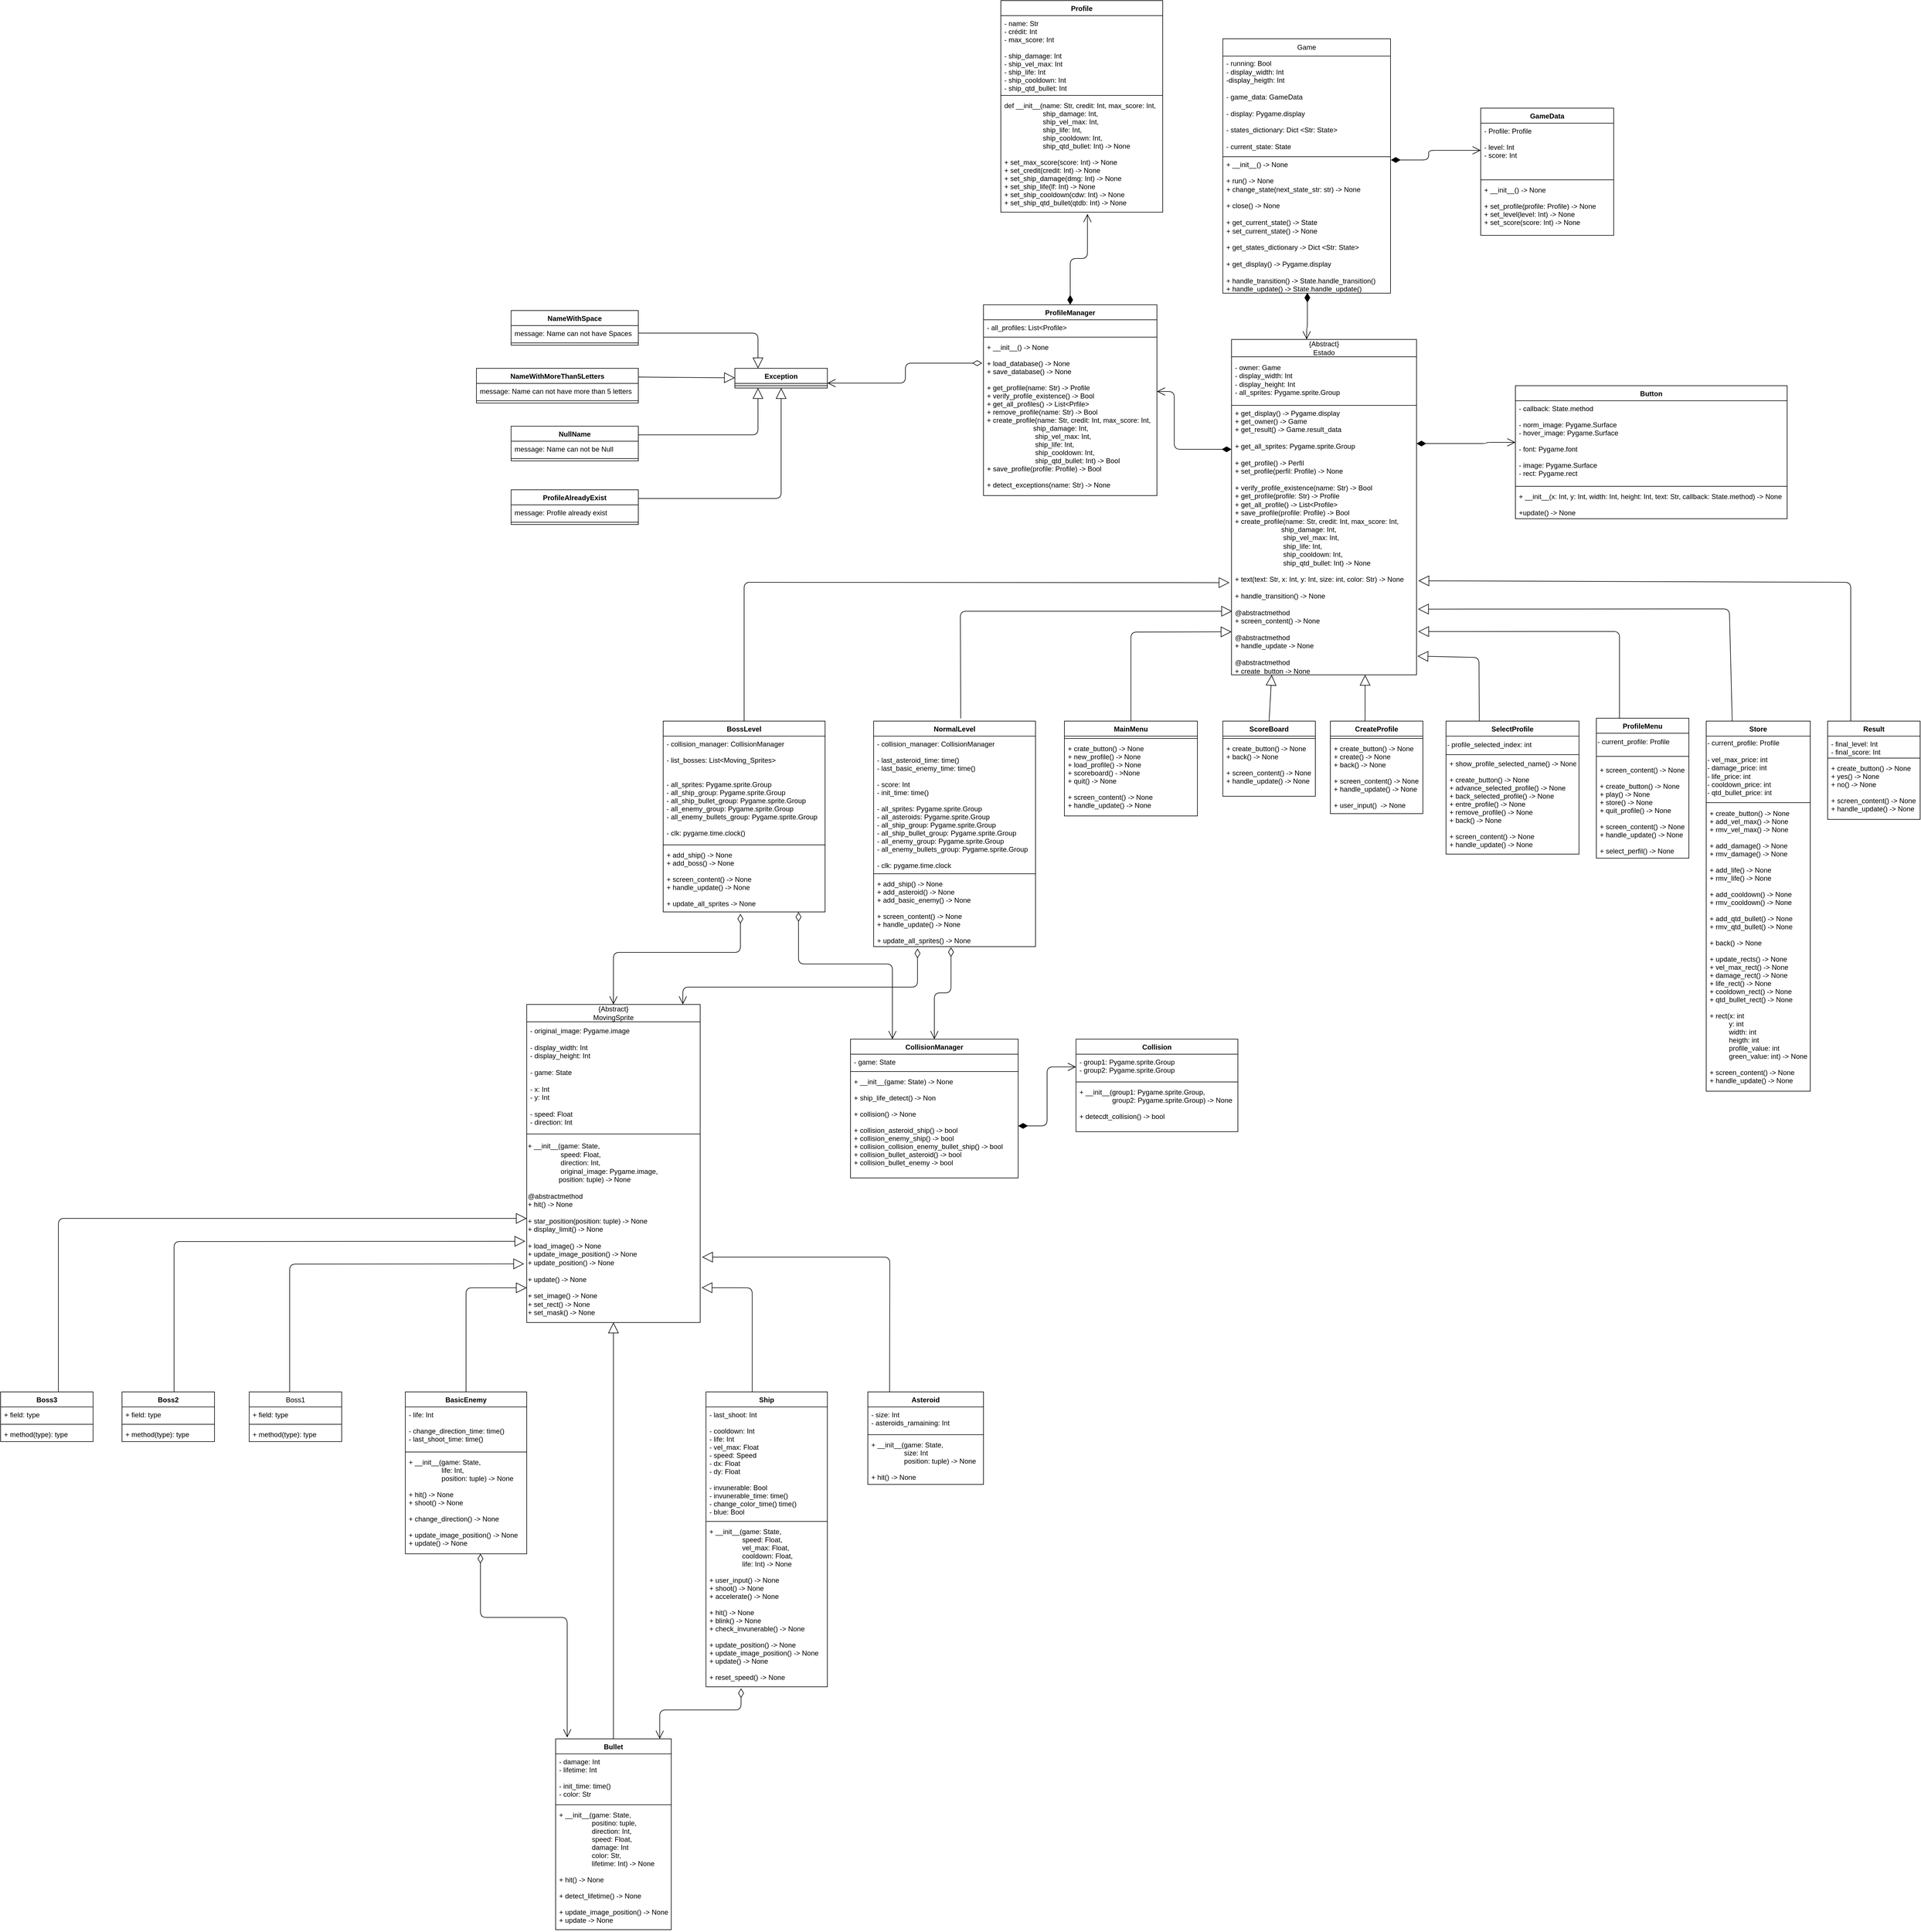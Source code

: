 <mxfile>
    <diagram id="C5RBs43oDa-KdzZeNtuy" name="Page-1">
        <mxGraphModel dx="3161" dy="1769" grid="1" gridSize="10" guides="1" tooltips="1" connect="1" arrows="1" fold="1" page="1" pageScale="1" pageWidth="827" pageHeight="1169" math="0" shadow="0">
            <root>
                <mxCell id="WIyWlLk6GJQsqaUBKTNV-0"/>
                <mxCell id="WIyWlLk6GJQsqaUBKTNV-1" parent="WIyWlLk6GJQsqaUBKTNV-0"/>
                <mxCell id="2DEwAOAG1HW9RB5LoDHC-0" value="Game" style="swimlane;fontStyle=0;childLayout=stackLayout;horizontal=1;startSize=30;horizontalStack=0;resizeParent=1;resizeParentMax=0;resizeLast=0;collapsible=1;marginBottom=0;whiteSpace=wrap;html=1;" parent="WIyWlLk6GJQsqaUBKTNV-1" vertex="1">
                    <mxGeometry x="414" y="-540" width="290" height="440" as="geometry"/>
                </mxCell>
                <mxCell id="2DEwAOAG1HW9RB5LoDHC-1" value="- running: Bool&lt;br&gt;- display_width: Int&lt;br&gt;-display_heigth: Int&lt;br&gt;&lt;br&gt;- game_data: GameData&lt;br&gt;&lt;br&gt;- display: Pygame.display&lt;br&gt;&lt;br&gt;- states_dictionary: Dict &amp;lt;Str: State&amp;gt;&lt;br&gt;&lt;br&gt;- current_state: State" style="text;strokeColor=none;fillColor=none;align=left;verticalAlign=middle;spacingLeft=4;spacingRight=4;overflow=hidden;points=[[0,0.5],[1,0.5]];portConstraint=eastwest;rotatable=0;whiteSpace=wrap;html=1;" parent="2DEwAOAG1HW9RB5LoDHC-0" vertex="1">
                    <mxGeometry y="30" width="290" height="170" as="geometry"/>
                </mxCell>
                <mxCell id="2DEwAOAG1HW9RB5LoDHC-101" value="" style="line;strokeWidth=1;fillColor=none;align=left;verticalAlign=middle;spacingTop=-1;spacingLeft=3;spacingRight=3;rotatable=0;labelPosition=right;points=[];portConstraint=eastwest;strokeColor=inherit;" parent="2DEwAOAG1HW9RB5LoDHC-0" vertex="1">
                    <mxGeometry y="200" width="290" height="8" as="geometry"/>
                </mxCell>
                <mxCell id="2DEwAOAG1HW9RB5LoDHC-102" value="+ __init__() -&amp;gt; None&lt;br&gt;&lt;br&gt;+ run() -&amp;gt; None&lt;br&gt;+ change_state(next_state_str: str) -&amp;gt; None&lt;br&gt;&lt;br&gt;+ close() -&amp;gt; None&lt;br&gt;&lt;br&gt;+ get_current_state() -&amp;gt; State&lt;br&gt;+ set_current_state() -&amp;gt; None&lt;br&gt;&lt;br&gt;+ get_states_dictionary -&amp;gt; Dict &amp;lt;Str: State&amp;gt;&lt;br&gt;&lt;br&gt;+ get_display() -&amp;gt; Pygame.display&lt;br&gt;&lt;br&gt;+ handle_transition() -&amp;gt; State.handle_transition()&lt;br&gt;+ handle_update() -&amp;gt; State.handle_update()" style="text;strokeColor=none;fillColor=none;align=left;verticalAlign=middle;spacingLeft=4;spacingRight=4;overflow=hidden;points=[[0,0.5],[1,0.5]];portConstraint=eastwest;rotatable=0;whiteSpace=wrap;html=1;" parent="2DEwAOAG1HW9RB5LoDHC-0" vertex="1">
                    <mxGeometry y="208" width="290" height="232" as="geometry"/>
                </mxCell>
                <mxCell id="2DEwAOAG1HW9RB5LoDHC-58" value="{Abstract}&lt;br&gt;Estado" style="swimlane;fontStyle=0;childLayout=stackLayout;horizontal=1;startSize=30;horizontalStack=0;resizeParent=1;resizeParentMax=0;resizeLast=0;collapsible=1;marginBottom=0;whiteSpace=wrap;html=1;" parent="WIyWlLk6GJQsqaUBKTNV-1" vertex="1">
                    <mxGeometry x="429" y="-20" width="320" height="580" as="geometry"/>
                </mxCell>
                <mxCell id="2DEwAOAG1HW9RB5LoDHC-59" value="- owner: Game&lt;br&gt;- display_width: Int&lt;br&gt;- display_height: Int&lt;br&gt;- all_sprites: Pygame.sprite.Group" style="text;strokeColor=none;fillColor=none;align=left;verticalAlign=middle;spacingLeft=4;spacingRight=4;overflow=hidden;points=[[0,0.5],[1,0.5]];portConstraint=eastwest;rotatable=0;whiteSpace=wrap;html=1;" parent="2DEwAOAG1HW9RB5LoDHC-58" vertex="1">
                    <mxGeometry y="30" width="320" height="80" as="geometry"/>
                </mxCell>
                <mxCell id="2DEwAOAG1HW9RB5LoDHC-106" value="" style="line;strokeWidth=1;fillColor=none;align=left;verticalAlign=middle;spacingTop=-1;spacingLeft=3;spacingRight=3;rotatable=0;labelPosition=right;points=[];portConstraint=eastwest;strokeColor=inherit;" parent="2DEwAOAG1HW9RB5LoDHC-58" vertex="1">
                    <mxGeometry y="110" width="320" height="8" as="geometry"/>
                </mxCell>
                <mxCell id="2DEwAOAG1HW9RB5LoDHC-60" value="+ get_display() -&amp;gt; Pygame.display&lt;br&gt;+ get_owner() -&amp;gt; Game&lt;br&gt;+ get_result() -&amp;gt; Game.result_data&lt;br&gt;&lt;br&gt;+ get_all_sprites: Pygame.sprite.Group&lt;br&gt;&lt;br&gt;+ get_profile() -&amp;gt; Perfil&lt;br&gt;+ set_profile(perfil: Profile) -&amp;gt; None&lt;br&gt;&lt;br&gt;+ verify_profile_existence(name: Str) -&amp;gt; Bool&lt;br&gt;+ get_profile(profile: Str) -&amp;gt; Profile&lt;br&gt;+ get_all_profile() -&amp;gt; List&amp;lt;Profile&amp;gt;&lt;br&gt;+ save_profile(profile: Profile) -&amp;gt; Bool&lt;br&gt;+ create_profile&lt;span style=&quot;&quot;&gt;(name: Str, credit: Int, max_score: Int,&lt;/span&gt;&lt;br style=&quot;padding: 0px; margin: 0px;&quot;&gt;&lt;span style=&quot;&quot;&gt;&amp;nbsp; &amp;nbsp; &amp;nbsp; &amp;nbsp; &amp;nbsp; &amp;nbsp; &amp;nbsp;&amp;nbsp;&amp;nbsp;&amp;nbsp;&amp;nbsp; &amp;nbsp; &amp;nbsp; &amp;nbsp; ship_damage: Int,&lt;/span&gt;&lt;br style=&quot;padding: 0px; margin: 0px;&quot;&gt;&lt;span style=&quot;&quot;&gt;&amp;nbsp;&amp;nbsp;&amp;nbsp;&amp;nbsp;&amp;nbsp;&amp;nbsp;&amp;nbsp;&amp;nbsp;&amp;nbsp;&amp;nbsp;&amp;nbsp;&amp;nbsp;&amp;nbsp;&amp;nbsp;&amp;nbsp;&amp;nbsp;&amp;nbsp;&amp;nbsp;&amp;nbsp;&amp;nbsp;&amp;nbsp;&amp;nbsp;&amp;nbsp; &amp;nbsp;ship_vel_max: Int,&lt;/span&gt;&lt;br style=&quot;padding: 0px; margin: 0px;&quot;&gt;&lt;span style=&quot;&quot;&gt;&amp;nbsp;&amp;nbsp;&amp;nbsp;&amp;nbsp;&amp;nbsp;&amp;nbsp;&amp;nbsp;&amp;nbsp;&amp;nbsp;&amp;nbsp;&amp;nbsp;&amp;nbsp;&amp;nbsp;&amp;nbsp;&amp;nbsp;&amp;nbsp;&amp;nbsp;&amp;nbsp;&amp;nbsp;&amp;nbsp;&amp;nbsp;&amp;nbsp;&amp;nbsp;&amp;nbsp; ship_life: Int,&lt;/span&gt;&lt;br style=&quot;padding: 0px; margin: 0px;&quot;&gt;&lt;span style=&quot;&quot;&gt;&amp;nbsp;&amp;nbsp;&amp;nbsp;&amp;nbsp;&amp;nbsp;&amp;nbsp;&amp;nbsp;&amp;nbsp;&amp;nbsp;&amp;nbsp;&amp;nbsp;&amp;nbsp;&amp;nbsp;&amp;nbsp;&amp;nbsp;&amp;nbsp;&amp;nbsp;&amp;nbsp;&amp;nbsp;&amp;nbsp;&amp;nbsp;&amp;nbsp;&amp;nbsp;&amp;nbsp; ship_cooldown: Int,&lt;/span&gt;&lt;br style=&quot;padding: 0px; margin: 0px;&quot;&gt;&lt;span style=&quot;&quot;&gt;&amp;nbsp;&amp;nbsp;&amp;nbsp;&amp;nbsp;&amp;nbsp;&amp;nbsp;&amp;nbsp;&amp;nbsp;&amp;nbsp;&amp;nbsp;&amp;nbsp;&amp;nbsp;&amp;nbsp;&amp;nbsp;&amp;nbsp;&amp;nbsp;&amp;nbsp;&amp;nbsp;&amp;nbsp;&amp;nbsp;&amp;nbsp;&amp;nbsp;&amp;nbsp;&amp;nbsp; ship_qtd_bullet: Int) -&amp;gt; None&lt;/span&gt;&lt;br style=&quot;padding: 0px; margin: 0px;&quot;&gt;&lt;br&gt;+ text(text: Str, x: Int, y: Int, size: int, color: Str) -&amp;gt; None&lt;br&gt;&lt;br&gt;+ handle_transition() -&amp;gt; None&lt;br&gt;&lt;br&gt;@abstractmethod&lt;br&gt;+ screen_content() -&amp;gt; None&lt;br&gt;&lt;br&gt;@abstractmethod&lt;br&gt;+ handle_update -&amp;gt; None&lt;br&gt;&lt;br&gt;@abstractmethod&lt;br&gt;+ create_button -&amp;gt; None" style="text;strokeColor=none;fillColor=none;align=left;verticalAlign=middle;spacingLeft=4;spacingRight=4;overflow=hidden;points=[[0,0.5],[1,0.5]];portConstraint=eastwest;rotatable=0;whiteSpace=wrap;html=1;" parent="2DEwAOAG1HW9RB5LoDHC-58" vertex="1">
                    <mxGeometry y="118" width="320" height="462" as="geometry"/>
                </mxCell>
                <mxCell id="1" value="" style="endArrow=open;html=1;endSize=12;startArrow=diamondThin;startSize=14;startFill=1;edgeStyle=orthogonalEdgeStyle;align=left;verticalAlign=bottom;exitX=0.504;exitY=0.997;exitDx=0;exitDy=0;exitPerimeter=0;" parent="WIyWlLk6GJQsqaUBKTNV-1" source="2DEwAOAG1HW9RB5LoDHC-102" edge="1">
                    <mxGeometry x="-1" y="3" relative="1" as="geometry">
                        <mxPoint x="470" y="80" as="sourcePoint"/>
                        <mxPoint x="559" y="-20" as="targetPoint"/>
                        <Array as="points">
                            <mxPoint x="560" y="-40"/>
                            <mxPoint x="559" y="-40"/>
                        </Array>
                    </mxGeometry>
                </mxCell>
                <mxCell id="2" value="Button" style="swimlane;fontStyle=1;align=center;verticalAlign=top;childLayout=stackLayout;horizontal=1;startSize=26;horizontalStack=0;resizeParent=1;resizeParentMax=0;resizeLast=0;collapsible=1;marginBottom=0;" parent="WIyWlLk6GJQsqaUBKTNV-1" vertex="1">
                    <mxGeometry x="920" y="60" width="470" height="230" as="geometry"/>
                </mxCell>
                <mxCell id="3" value="- callback: State.method&#10;&#10;- norm_image: Pygame.Surface&#10;- hover_image: Pygame.Surface&#10;&#10;- font: Pygame.font&#10;&#10;- image: Pygame.Surface&#10;- rect: Pygame.rect" style="text;strokeColor=none;fillColor=none;align=left;verticalAlign=top;spacingLeft=4;spacingRight=4;overflow=hidden;rotatable=0;points=[[0,0.5],[1,0.5]];portConstraint=eastwest;" parent="2" vertex="1">
                    <mxGeometry y="26" width="470" height="144" as="geometry"/>
                </mxCell>
                <mxCell id="4" value="" style="line;strokeWidth=1;fillColor=none;align=left;verticalAlign=middle;spacingTop=-1;spacingLeft=3;spacingRight=3;rotatable=0;labelPosition=right;points=[];portConstraint=eastwest;strokeColor=inherit;" parent="2" vertex="1">
                    <mxGeometry y="170" width="470" height="8" as="geometry"/>
                </mxCell>
                <mxCell id="5" value="+ __init__(x: Int, y: Int, width: Int, height: Int, text: Str, callback: State.method) -&gt; None&#10;&#10;+update() -&gt; None" style="text;strokeColor=none;fillColor=none;align=left;verticalAlign=top;spacingLeft=4;spacingRight=4;overflow=hidden;rotatable=0;points=[[0,0.5],[1,0.5]];portConstraint=eastwest;" parent="2" vertex="1">
                    <mxGeometry y="178" width="470" height="52" as="geometry"/>
                </mxCell>
                <mxCell id="6" value="" style="endArrow=open;html=1;endSize=12;startArrow=diamondThin;startSize=14;startFill=1;edgeStyle=orthogonalEdgeStyle;align=left;verticalAlign=bottom;" parent="WIyWlLk6GJQsqaUBKTNV-1" source="2DEwAOAG1HW9RB5LoDHC-60" target="3" edge="1">
                    <mxGeometry x="-1" y="3" relative="1" as="geometry">
                        <mxPoint x="570.16" y="-90.696" as="sourcePoint"/>
                        <mxPoint x="569" y="10.0" as="targetPoint"/>
                        <Array as="points">
                            <mxPoint x="870" y="160"/>
                            <mxPoint x="870" y="158"/>
                        </Array>
                    </mxGeometry>
                </mxCell>
                <mxCell id="7" value="Profile" style="swimlane;fontStyle=1;align=center;verticalAlign=top;childLayout=stackLayout;horizontal=1;startSize=26;horizontalStack=0;resizeParent=1;resizeParentMax=0;resizeLast=0;collapsible=1;marginBottom=0;" parent="WIyWlLk6GJQsqaUBKTNV-1" vertex="1">
                    <mxGeometry x="30" y="-606" width="280" height="366" as="geometry"/>
                </mxCell>
                <mxCell id="8" value="- name: Str&#10;- crédit: Int&#10;- max_score: Int&#10;&#10;- ship_damage: Int&#10;- ship_vel_max: Int&#10;- ship_life: Int&#10;- ship_cooldown: Int&#10;- ship_qtd_bullet: Int" style="text;strokeColor=none;fillColor=none;align=left;verticalAlign=top;spacingLeft=4;spacingRight=4;overflow=hidden;rotatable=0;points=[[0,0.5],[1,0.5]];portConstraint=eastwest;" parent="7" vertex="1">
                    <mxGeometry y="26" width="280" height="134" as="geometry"/>
                </mxCell>
                <mxCell id="9" value="" style="line;strokeWidth=1;fillColor=none;align=left;verticalAlign=middle;spacingTop=-1;spacingLeft=3;spacingRight=3;rotatable=0;labelPosition=right;points=[];portConstraint=eastwest;strokeColor=inherit;" parent="7" vertex="1">
                    <mxGeometry y="160" width="280" height="8" as="geometry"/>
                </mxCell>
                <mxCell id="10" value="def __init__(name: Str, credit: Int, max_score: Int,&#10;                    ship_damage: Int,&#10;                    ship_vel_max: Int,&#10;                    ship_life: Int,&#10;                    ship_cooldown: Int,&#10;                    ship_qtd_bullet: Int) -&gt; None&#10;&#10;+ set_max_score(score: Int) -&gt; None&#10;+ set_credit(credit: Int) -&gt; None&#10;+ set_ship_damage(dmg: Int) -&gt; None&#10;+ set_ship_life(lf: Int) -&gt; None&#10;+ set_ship_cooldown(cdw: Int) -&gt; None&#10;+ set_ship_qtd_bullet(qtdb: Int) -&gt; None" style="text;strokeColor=none;fillColor=none;align=left;verticalAlign=top;spacingLeft=4;spacingRight=4;overflow=hidden;rotatable=0;points=[[0,0.5],[1,0.5]];portConstraint=eastwest;" parent="7" vertex="1">
                    <mxGeometry y="168" width="280" height="198" as="geometry"/>
                </mxCell>
                <mxCell id="11" value="ProfileManager" style="swimlane;fontStyle=1;align=center;verticalAlign=top;childLayout=stackLayout;horizontal=1;startSize=26;horizontalStack=0;resizeParent=1;resizeParentMax=0;resizeLast=0;collapsible=1;marginBottom=0;" parent="WIyWlLk6GJQsqaUBKTNV-1" vertex="1">
                    <mxGeometry y="-80" width="300" height="330" as="geometry"/>
                </mxCell>
                <mxCell id="12" value="- all_profiles: List&lt;Profile&gt;&#10;" style="text;strokeColor=none;fillColor=none;align=left;verticalAlign=top;spacingLeft=4;spacingRight=4;overflow=hidden;rotatable=0;points=[[0,0.5],[1,0.5]];portConstraint=eastwest;" parent="11" vertex="1">
                    <mxGeometry y="26" width="300" height="26" as="geometry"/>
                </mxCell>
                <mxCell id="13" value="" style="line;strokeWidth=1;fillColor=none;align=left;verticalAlign=middle;spacingTop=-1;spacingLeft=3;spacingRight=3;rotatable=0;labelPosition=right;points=[];portConstraint=eastwest;strokeColor=inherit;" parent="11" vertex="1">
                    <mxGeometry y="52" width="300" height="8" as="geometry"/>
                </mxCell>
                <mxCell id="14" value="+ __init__() -&gt; None&#10;&#10;+ load_database() -&gt; None&#10;+ save_database() -&gt; None&#10;&#10;+ get_profile(name: Str) -&gt; Profile&#10;+ verify_profile_existence() -&gt; Bool&#10;+ get_all_profiles() -&gt; List&lt;Prfile&gt;&#10;+ remove_profile(name: Str) -&gt; Bool&#10;+ create_profile(name: Str, credit: Int, max_score: Int,&#10;                          ship_damage: Int,&#10;                          ship_vel_max: Int,&#10;                          ship_life: Int,&#10;                          ship_cooldown: Int,&#10;                          ship_qtd_bullet: Int) -&gt; Bool&#10;+ save_profile(profile: Profile) -&gt; Bool&#10;&#10;+ detect_exceptions(name: Str) -&gt; None" style="text;strokeColor=none;fillColor=none;align=left;verticalAlign=top;spacingLeft=4;spacingRight=4;overflow=hidden;rotatable=0;points=[[0,0.5],[1,0.5]];portConstraint=eastwest;" parent="11" vertex="1">
                    <mxGeometry y="60" width="300" height="270" as="geometry"/>
                </mxCell>
                <mxCell id="15" value="" style="endArrow=open;html=1;endSize=12;startArrow=diamondThin;startSize=14;startFill=1;edgeStyle=orthogonalEdgeStyle;align=left;verticalAlign=bottom;" parent="WIyWlLk6GJQsqaUBKTNV-1" source="2DEwAOAG1HW9RB5LoDHC-60" edge="1">
                    <mxGeometry x="-1" y="3" relative="1" as="geometry">
                        <mxPoint x="390" y="170" as="sourcePoint"/>
                        <mxPoint x="300" y="70" as="targetPoint"/>
                        <Array as="points">
                            <mxPoint x="330" y="170"/>
                            <mxPoint x="330" y="70"/>
                        </Array>
                    </mxGeometry>
                </mxCell>
                <mxCell id="16" value="" style="endArrow=open;html=1;endSize=12;startArrow=diamondThin;startSize=14;startFill=1;edgeStyle=orthogonalEdgeStyle;align=left;verticalAlign=bottom;entryX=0.535;entryY=1.015;entryDx=0;entryDy=0;exitX=0.5;exitY=0;exitDx=0;exitDy=0;entryPerimeter=0;" parent="WIyWlLk6GJQsqaUBKTNV-1" source="11" target="10" edge="1">
                    <mxGeometry x="-1" y="3" relative="1" as="geometry">
                        <mxPoint x="439" y="180.091" as="sourcePoint"/>
                        <mxPoint x="280" y="180" as="targetPoint"/>
                        <Array as="points">
                            <mxPoint x="150" y="-160"/>
                            <mxPoint x="180" y="-160"/>
                        </Array>
                    </mxGeometry>
                </mxCell>
                <mxCell id="17" value="MainMenu" style="swimlane;fontStyle=1;align=center;verticalAlign=top;childLayout=stackLayout;horizontal=1;startSize=26;horizontalStack=0;resizeParent=1;resizeParentMax=0;resizeLast=0;collapsible=1;marginBottom=0;" parent="WIyWlLk6GJQsqaUBKTNV-1" vertex="1">
                    <mxGeometry x="140" y="640" width="230" height="164" as="geometry"/>
                </mxCell>
                <mxCell id="19" value="" style="line;strokeWidth=1;fillColor=none;align=left;verticalAlign=middle;spacingTop=-1;spacingLeft=3;spacingRight=3;rotatable=0;labelPosition=right;points=[];portConstraint=eastwest;strokeColor=inherit;" parent="17" vertex="1">
                    <mxGeometry y="26" width="230" height="8" as="geometry"/>
                </mxCell>
                <mxCell id="20" value="+ crate_button() -&gt; None&#10;+ new_profile() -&gt; None&#10;+ load_profile() -&gt; None&#10;+ scoreboard() - &gt;None&#10;+ quit() -&gt; None&#10;&#10;+ screen_content() -&gt; None&#10;+ handle_update() -&gt; None" style="text;strokeColor=none;fillColor=none;align=left;verticalAlign=top;spacingLeft=4;spacingRight=4;overflow=hidden;rotatable=0;points=[[0,0.5],[1,0.5]];portConstraint=eastwest;" parent="17" vertex="1">
                    <mxGeometry y="34" width="230" height="130" as="geometry"/>
                </mxCell>
                <mxCell id="21" value="ScoreBoard" style="swimlane;fontStyle=1;align=center;verticalAlign=top;childLayout=stackLayout;horizontal=1;startSize=26;horizontalStack=0;resizeParent=1;resizeParentMax=0;resizeLast=0;collapsible=1;marginBottom=0;" parent="WIyWlLk6GJQsqaUBKTNV-1" vertex="1">
                    <mxGeometry x="414" y="640" width="160" height="130" as="geometry"/>
                </mxCell>
                <mxCell id="23" value="" style="line;strokeWidth=1;fillColor=none;align=left;verticalAlign=middle;spacingTop=-1;spacingLeft=3;spacingRight=3;rotatable=0;labelPosition=right;points=[];portConstraint=eastwest;strokeColor=inherit;" parent="21" vertex="1">
                    <mxGeometry y="26" width="160" height="8" as="geometry"/>
                </mxCell>
                <mxCell id="24" value="+ create_button() -&gt; None&#10;+ back() -&gt; None&#10;&#10;+ screen_content() -&gt; None&#10;+ handle_update() -&gt; None" style="text;strokeColor=none;fillColor=none;align=left;verticalAlign=top;spacingLeft=4;spacingRight=4;overflow=hidden;rotatable=0;points=[[0,0.5],[1,0.5]];portConstraint=eastwest;" parent="21" vertex="1">
                    <mxGeometry y="34" width="160" height="96" as="geometry"/>
                </mxCell>
                <mxCell id="25" value="CreateProfile" style="swimlane;fontStyle=1;align=center;verticalAlign=top;childLayout=stackLayout;horizontal=1;startSize=26;horizontalStack=0;resizeParent=1;resizeParentMax=0;resizeLast=0;collapsible=1;marginBottom=0;" parent="WIyWlLk6GJQsqaUBKTNV-1" vertex="1">
                    <mxGeometry x="600" y="640" width="160" height="160" as="geometry"/>
                </mxCell>
                <mxCell id="27" value="" style="line;strokeWidth=1;fillColor=none;align=left;verticalAlign=middle;spacingTop=-1;spacingLeft=3;spacingRight=3;rotatable=0;labelPosition=right;points=[];portConstraint=eastwest;strokeColor=inherit;" parent="25" vertex="1">
                    <mxGeometry y="26" width="160" height="8" as="geometry"/>
                </mxCell>
                <mxCell id="28" value="+ create_button() -&gt; None&#10;+ create() -&gt; None&#10;+ back() -&gt; None&#10;&#10;+ screen_content() -&gt; None&#10;+ handle_update() -&gt; None&#10;&#10;+ user_input()  -&gt; None" style="text;strokeColor=none;fillColor=none;align=left;verticalAlign=top;spacingLeft=4;spacingRight=4;overflow=hidden;rotatable=0;points=[[0,0.5],[1,0.5]];portConstraint=eastwest;" parent="25" vertex="1">
                    <mxGeometry y="34" width="160" height="126" as="geometry"/>
                </mxCell>
                <mxCell id="29" value="SelectProfile" style="swimlane;fontStyle=1;align=center;verticalAlign=top;childLayout=stackLayout;horizontal=1;startSize=26;horizontalStack=0;resizeParent=1;resizeParentMax=0;resizeLast=0;collapsible=1;marginBottom=0;" parent="WIyWlLk6GJQsqaUBKTNV-1" vertex="1">
                    <mxGeometry x="800" y="640" width="230" height="230" as="geometry"/>
                </mxCell>
                <mxCell id="172" value="- profile_selected_index: int" style="text;html=1;align=left;verticalAlign=middle;resizable=0;points=[];autosize=1;strokeColor=none;fillColor=none;" parent="29" vertex="1">
                    <mxGeometry y="26" width="230" height="30" as="geometry"/>
                </mxCell>
                <mxCell id="31" value="" style="line;strokeWidth=1;fillColor=none;align=left;verticalAlign=middle;spacingTop=-1;spacingLeft=3;spacingRight=3;rotatable=0;labelPosition=right;points=[];portConstraint=eastwest;strokeColor=inherit;" parent="29" vertex="1">
                    <mxGeometry y="56" width="230" height="4" as="geometry"/>
                </mxCell>
                <mxCell id="32" value="+ show_profile_selected_name() -&gt; None&#10;&#10;+ create_button() -&gt; None&#10;+ advance_selected_profile() -&gt; None&#10;+ back_selected_profile() -&gt; None&#10;+ entre_profile() -&gt; None&#10;+ remove_profile() -&gt; None&#10;+ back() -&gt; None&#10;&#10;+ screen_content() -&gt; None&#10;+ handle_update() -&gt; None" style="text;strokeColor=none;fillColor=none;align=left;verticalAlign=top;spacingLeft=4;spacingRight=4;overflow=hidden;rotatable=0;points=[[0,0.5],[1,0.5]];portConstraint=eastwest;" parent="29" vertex="1">
                    <mxGeometry y="60" width="230" height="170" as="geometry"/>
                </mxCell>
                <mxCell id="33" value="ProfileMenu" style="swimlane;fontStyle=1;align=center;verticalAlign=top;childLayout=stackLayout;horizontal=1;startSize=26;horizontalStack=0;resizeParent=1;resizeParentMax=0;resizeLast=0;collapsible=1;marginBottom=0;" parent="WIyWlLk6GJQsqaUBKTNV-1" vertex="1">
                    <mxGeometry x="1060" y="635" width="160" height="242" as="geometry"/>
                </mxCell>
                <mxCell id="173" value="- current_profile: Profile" style="text;html=1;align=left;verticalAlign=middle;resizable=0;points=[];autosize=1;strokeColor=none;fillColor=none;" parent="33" vertex="1">
                    <mxGeometry y="26" width="160" height="30" as="geometry"/>
                </mxCell>
                <mxCell id="34" value="" style="line;strokeWidth=1;fillColor=none;align=left;verticalAlign=middle;spacingTop=-1;spacingLeft=3;spacingRight=3;rotatable=0;labelPosition=right;points=[];portConstraint=eastwest;strokeColor=inherit;" parent="33" vertex="1">
                    <mxGeometry y="56" width="160" height="20" as="geometry"/>
                </mxCell>
                <mxCell id="35" value="+ screen_content() -&gt; None&#10;&#10;+ create_button() -&gt; None&#10;+ play() -&gt; None&#10;+ store() -&gt; None&#10;+ quit_profile() -&gt; None&#10;&#10;+ screen_content() -&gt; None&#10;+ handle_update() -&gt; None&#10;&#10;+ select_perfil() -&gt; None" style="text;strokeColor=none;fillColor=none;align=left;verticalAlign=top;spacingLeft=4;spacingRight=4;overflow=hidden;rotatable=0;points=[[0,0.5],[1,0.5]];portConstraint=eastwest;" parent="33" vertex="1">
                    <mxGeometry y="76" width="160" height="166" as="geometry"/>
                </mxCell>
                <mxCell id="36" value="GameData" style="swimlane;fontStyle=1;align=center;verticalAlign=top;childLayout=stackLayout;horizontal=1;startSize=26;horizontalStack=0;resizeParent=1;resizeParentMax=0;resizeLast=0;collapsible=1;marginBottom=0;" parent="WIyWlLk6GJQsqaUBKTNV-1" vertex="1">
                    <mxGeometry x="860" y="-420" width="230" height="220" as="geometry"/>
                </mxCell>
                <mxCell id="37" value="- Profile: Profile&#10;&#10;- level: Int&#10;- score: Int&#10;" style="text;strokeColor=none;fillColor=none;align=left;verticalAlign=top;spacingLeft=4;spacingRight=4;overflow=hidden;rotatable=0;points=[[0,0.5],[1,0.5]];portConstraint=eastwest;" parent="36" vertex="1">
                    <mxGeometry y="26" width="230" height="94" as="geometry"/>
                </mxCell>
                <mxCell id="38" value="" style="line;strokeWidth=1;fillColor=none;align=left;verticalAlign=middle;spacingTop=-1;spacingLeft=3;spacingRight=3;rotatable=0;labelPosition=right;points=[];portConstraint=eastwest;strokeColor=inherit;" parent="36" vertex="1">
                    <mxGeometry y="120" width="230" height="8" as="geometry"/>
                </mxCell>
                <mxCell id="39" value="+ __init__() -&gt; None&#10;&#10;+ set_profile(profile: Profile) -&gt; None&#10;+ set_level(level: Int) -&gt; None&#10;+ set_score(score: Int) -&gt; None" style="text;strokeColor=none;fillColor=none;align=left;verticalAlign=top;spacingLeft=4;spacingRight=4;overflow=hidden;rotatable=0;points=[[0,0.5],[1,0.5]];portConstraint=eastwest;" parent="36" vertex="1">
                    <mxGeometry y="128" width="230" height="92" as="geometry"/>
                </mxCell>
                <mxCell id="40" value="" style="endArrow=open;html=1;endSize=12;startArrow=diamondThin;startSize=14;startFill=1;edgeStyle=orthogonalEdgeStyle;align=left;verticalAlign=bottom;exitX=1.002;exitY=0.007;exitDx=0;exitDy=0;exitPerimeter=0;" parent="WIyWlLk6GJQsqaUBKTNV-1" source="2DEwAOAG1HW9RB5LoDHC-102" target="37" edge="1">
                    <mxGeometry x="-1" y="3" relative="1" as="geometry">
                        <mxPoint x="720" y="-330" as="sourcePoint"/>
                        <mxPoint x="569" y="10" as="targetPoint"/>
                        <Array as="points">
                            <mxPoint x="770" y="-330"/>
                            <mxPoint x="770" y="-347"/>
                        </Array>
                    </mxGeometry>
                </mxCell>
                <mxCell id="45" value="Store" style="swimlane;fontStyle=1;align=center;verticalAlign=top;childLayout=stackLayout;horizontal=1;startSize=26;horizontalStack=0;resizeParent=1;resizeParentMax=0;resizeLast=0;collapsible=1;marginBottom=0;" parent="WIyWlLk6GJQsqaUBKTNV-1" vertex="1">
                    <mxGeometry x="1250" y="640" width="180" height="640" as="geometry"/>
                </mxCell>
                <mxCell id="174" value="- current_profile: Profile&lt;br&gt;&lt;br&gt;- vel_max_price: int&lt;br&gt;- damage_price: int&lt;br&gt;- life_price: int&lt;br&gt;- cooldown_price: int&lt;br&gt;- qtd_bullet_price: int" style="text;html=1;align=left;verticalAlign=middle;resizable=0;points=[];autosize=1;strokeColor=none;fillColor=none;" parent="45" vertex="1">
                    <mxGeometry y="26" width="180" height="110" as="geometry"/>
                </mxCell>
                <mxCell id="46" value="" style="line;strokeWidth=1;fillColor=none;align=left;verticalAlign=middle;spacingTop=-1;spacingLeft=3;spacingRight=3;rotatable=0;labelPosition=right;points=[];portConstraint=eastwest;strokeColor=inherit;" parent="45" vertex="1">
                    <mxGeometry y="136" width="180" height="10" as="geometry"/>
                </mxCell>
                <mxCell id="47" value="+ create_button() -&gt; None&#10;+ add_vel_max() -&gt; None&#10;+ rmv_vel_max() -&gt; None&#10;&#10;+ add_damage() -&gt; None&#10;+ rmv_damage() -&gt; None&#10;&#10;+ add_life() -&gt; None&#10;+ rmv_life() -&gt; None&#10;&#10;+ add_cooldown() -&gt; None&#10;+ rmv_cooldown() -&gt; None&#10;&#10;+ add_qtd_bullet() -&gt; None&#10;+ rmv_qtd_bullet() -&gt; None&#10;&#10;+ back() -&gt; None&#10;&#10;+ update_rects() -&gt; None&#10;+ vel_max_rect() -&gt; None&#10;+ damage_rect() -&gt; None&#10;+ life_rect() -&gt; None&#10;+ cooldown_rect() -&gt; None&#10;+ qtd_bullet_rect() -&gt; None&#10;&#10;+ rect(x: int&#10;          y: int&#10;          width: int&#10;          heigth: int&#10;          profile_value: int&#10;          green_value: int) -&gt; None&#10;&#10;+ screen_content() -&gt; None&#10;+ handle_update() -&gt; None&#10;" style="text;strokeColor=none;fillColor=none;align=left;verticalAlign=top;spacingLeft=4;spacingRight=4;overflow=hidden;rotatable=0;points=[[0,0.5],[1,0.5]];portConstraint=eastwest;" parent="45" vertex="1">
                    <mxGeometry y="146" width="180" height="494" as="geometry"/>
                </mxCell>
                <mxCell id="48" value="BossLevel" style="swimlane;fontStyle=1;align=center;verticalAlign=top;childLayout=stackLayout;horizontal=1;startSize=26;horizontalStack=0;resizeParent=1;resizeParentMax=0;resizeLast=0;collapsible=1;marginBottom=0;" parent="WIyWlLk6GJQsqaUBKTNV-1" vertex="1">
                    <mxGeometry x="-554" y="640" width="280" height="330" as="geometry"/>
                </mxCell>
                <mxCell id="49" value="- collision_manager: CollisionManager&#10;&#10;- list_bosses: List&lt;Moving_Sprites&gt;&#10;&#10;&#10;- all_sprites: Pygame.sprite.Group&#10;- all_ship_group: Pygame.sprite.Group&#10;- all_ship_bullet_group: Pygame.sprite.Group&#10;- all_enemy_group: Pygame.sprite.Group&#10;- all_enemy_bullets_group: Pygame.sprite.Group&#10;&#10;- clk: pygame.time.clock()" style="text;strokeColor=none;fillColor=none;align=left;verticalAlign=top;spacingLeft=4;spacingRight=4;overflow=hidden;rotatable=0;points=[[0,0.5],[1,0.5]];portConstraint=eastwest;" parent="48" vertex="1">
                    <mxGeometry y="26" width="280" height="184" as="geometry"/>
                </mxCell>
                <mxCell id="50" value="" style="line;strokeWidth=1;fillColor=none;align=left;verticalAlign=middle;spacingTop=-1;spacingLeft=3;spacingRight=3;rotatable=0;labelPosition=right;points=[];portConstraint=eastwest;strokeColor=inherit;" parent="48" vertex="1">
                    <mxGeometry y="210" width="280" height="8" as="geometry"/>
                </mxCell>
                <mxCell id="51" value="+ add_ship() -&gt; None&#10;+ add_boss() -&gt; None&#10;&#10;+ screen_content() -&gt; None&#10;+ handle_update() -&gt; None&#10;&#10;+ update_all_sprites -&gt; None" style="text;strokeColor=none;fillColor=none;align=left;verticalAlign=top;spacingLeft=4;spacingRight=4;overflow=hidden;rotatable=0;points=[[0,0.5],[1,0.5]];portConstraint=eastwest;" parent="48" vertex="1">
                    <mxGeometry y="218" width="280" height="112" as="geometry"/>
                </mxCell>
                <mxCell id="52" value="NormalLevel" style="swimlane;fontStyle=1;align=center;verticalAlign=top;childLayout=stackLayout;horizontal=1;startSize=26;horizontalStack=0;resizeParent=1;resizeParentMax=0;resizeLast=0;collapsible=1;marginBottom=0;" parent="WIyWlLk6GJQsqaUBKTNV-1" vertex="1">
                    <mxGeometry x="-190" y="640" width="280" height="390" as="geometry"/>
                </mxCell>
                <mxCell id="53" value="- collision_manager: CollisionManager&#10;&#10;- last_asteroid_time: time()&#10;- last_basic_enemy_time: time()&#10;&#10;- score: Int&#10;- init_time: time()&#10;&#10;- all_sprites: Pygame.sprite.Group&#10;- all_asteroids: Pygame.sprite.Group&#10;- all_ship_group: Pygame.sprite.Group&#10;- all_ship_bullet_group: Pygame.sprite.Group&#10;- all_enemy_group: Pygame.sprite.Group&#10;- all_enemy_bullets_group: Pygame.sprite.Group&#10;&#10;- clk: pygame.time.clock" style="text;strokeColor=none;fillColor=none;align=left;verticalAlign=top;spacingLeft=4;spacingRight=4;overflow=hidden;rotatable=0;points=[[0,0.5],[1,0.5]];portConstraint=eastwest;" parent="52" vertex="1">
                    <mxGeometry y="26" width="280" height="234" as="geometry"/>
                </mxCell>
                <mxCell id="54" value="" style="line;strokeWidth=1;fillColor=none;align=left;verticalAlign=middle;spacingTop=-1;spacingLeft=3;spacingRight=3;rotatable=0;labelPosition=right;points=[];portConstraint=eastwest;strokeColor=inherit;" parent="52" vertex="1">
                    <mxGeometry y="260" width="280" height="8" as="geometry"/>
                </mxCell>
                <mxCell id="55" value="+ add_ship() -&gt; None&#10;+ add_asteroid() -&gt; None&#10;+ add_basic_enemy() -&gt; None&#10;&#10;+ screen_content() -&gt; None&#10;+ handle_update() -&gt; None&#10;&#10;+ update_all_sprites() -&gt; None" style="text;strokeColor=none;fillColor=none;align=left;verticalAlign=top;spacingLeft=4;spacingRight=4;overflow=hidden;rotatable=0;points=[[0,0.5],[1,0.5]];portConstraint=eastwest;" parent="52" vertex="1">
                    <mxGeometry y="268" width="280" height="122" as="geometry"/>
                </mxCell>
                <mxCell id="56" value="Result" style="swimlane;fontStyle=1;align=center;verticalAlign=top;childLayout=stackLayout;horizontal=1;startSize=26;horizontalStack=0;resizeParent=1;resizeParentMax=0;resizeLast=0;collapsible=1;marginBottom=0;" parent="WIyWlLk6GJQsqaUBKTNV-1" vertex="1">
                    <mxGeometry x="1460" y="640" width="160" height="170" as="geometry"/>
                </mxCell>
                <mxCell id="57" value="- final_level: Int&#10;- final_score: Int" style="text;strokeColor=none;fillColor=none;align=left;verticalAlign=top;spacingLeft=4;spacingRight=4;overflow=hidden;rotatable=0;points=[[0,0.5],[1,0.5]];portConstraint=eastwest;" parent="56" vertex="1">
                    <mxGeometry y="26" width="160" height="34" as="geometry"/>
                </mxCell>
                <mxCell id="58" value="" style="line;strokeWidth=1;fillColor=none;align=left;verticalAlign=middle;spacingTop=-1;spacingLeft=3;spacingRight=3;rotatable=0;labelPosition=right;points=[];portConstraint=eastwest;strokeColor=inherit;" parent="56" vertex="1">
                    <mxGeometry y="60" width="160" height="8" as="geometry"/>
                </mxCell>
                <mxCell id="59" value="+ create_button() -&gt; None&#10;+ yes() -&gt; None&#10;+ no() -&gt; None&#10;&#10;+ screen_content() -&gt; None&#10;+ handle_update() -&gt; None" style="text;strokeColor=none;fillColor=none;align=left;verticalAlign=top;spacingLeft=4;spacingRight=4;overflow=hidden;rotatable=0;points=[[0,0.5],[1,0.5]];portConstraint=eastwest;" parent="56" vertex="1">
                    <mxGeometry y="68" width="160" height="102" as="geometry"/>
                </mxCell>
                <mxCell id="60" value="" style="endArrow=block;endSize=16;endFill=0;html=1;exitX=0.5;exitY=0;exitDx=0;exitDy=0;entryX=0.217;entryY=1;entryDx=0;entryDy=0;entryPerimeter=0;" parent="WIyWlLk6GJQsqaUBKTNV-1" source="21" target="2DEwAOAG1HW9RB5LoDHC-60" edge="1">
                    <mxGeometry width="160" relative="1" as="geometry">
                        <mxPoint x="479" y="610" as="sourcePoint"/>
                        <mxPoint x="639" y="610" as="targetPoint"/>
                    </mxGeometry>
                </mxCell>
                <mxCell id="61" value="" style="endArrow=block;endSize=16;endFill=0;html=1;exitX=0.5;exitY=0;exitDx=0;exitDy=0;" parent="WIyWlLk6GJQsqaUBKTNV-1" edge="1">
                    <mxGeometry width="160" relative="1" as="geometry">
                        <mxPoint x="660.0" y="640" as="sourcePoint"/>
                        <mxPoint x="660" y="560" as="targetPoint"/>
                    </mxGeometry>
                </mxCell>
                <mxCell id="62" value="" style="endArrow=block;endSize=16;endFill=0;html=1;entryX=0;entryY=0.839;entryDx=0;entryDy=0;entryPerimeter=0;exitX=0.5;exitY=0;exitDx=0;exitDy=0;" parent="WIyWlLk6GJQsqaUBKTNV-1" source="17" target="2DEwAOAG1HW9RB5LoDHC-60" edge="1">
                    <mxGeometry width="160" relative="1" as="geometry">
                        <mxPoint x="270" y="620" as="sourcePoint"/>
                        <mxPoint x="270.1" y="550" as="targetPoint"/>
                        <Array as="points">
                            <mxPoint x="255" y="486"/>
                        </Array>
                    </mxGeometry>
                </mxCell>
                <mxCell id="63" value="" style="endArrow=block;endSize=16;endFill=0;html=1;exitX=0.25;exitY=0;exitDx=0;exitDy=0;entryX=1.005;entryY=0.93;entryDx=0;entryDy=0;entryPerimeter=0;" parent="WIyWlLk6GJQsqaUBKTNV-1" source="29" target="2DEwAOAG1HW9RB5LoDHC-60" edge="1">
                    <mxGeometry width="160" relative="1" as="geometry">
                        <mxPoint x="870" y="630" as="sourcePoint"/>
                        <mxPoint x="870.1" y="540" as="targetPoint"/>
                        <Array as="points">
                            <mxPoint x="857" y="530"/>
                        </Array>
                    </mxGeometry>
                </mxCell>
                <mxCell id="64" value="" style="endArrow=block;endSize=16;endFill=0;html=1;exitX=0.25;exitY=0;exitDx=0;exitDy=0;entryX=1.009;entryY=0.838;entryDx=0;entryDy=0;entryPerimeter=0;" parent="WIyWlLk6GJQsqaUBKTNV-1" source="33" target="2DEwAOAG1HW9RB5LoDHC-60" edge="1">
                    <mxGeometry width="160" relative="1" as="geometry">
                        <mxPoint x="1076.5" y="630.24" as="sourcePoint"/>
                        <mxPoint x="940" y="510.0" as="targetPoint"/>
                        <Array as="points">
                            <mxPoint x="1100" y="485"/>
                        </Array>
                    </mxGeometry>
                </mxCell>
                <mxCell id="65" value="" style="endArrow=block;endSize=16;endFill=0;html=1;exitX=0.25;exitY=0;exitDx=0;exitDy=0;entryX=1.008;entryY=0.754;entryDx=0;entryDy=0;entryPerimeter=0;" parent="WIyWlLk6GJQsqaUBKTNV-1" source="45" target="2DEwAOAG1HW9RB5LoDHC-60" edge="1">
                    <mxGeometry width="160" relative="1" as="geometry">
                        <mxPoint x="1298.3" y="630" as="sourcePoint"/>
                        <mxPoint x="750" y="440" as="targetPoint"/>
                        <Array as="points">
                            <mxPoint x="1290" y="446"/>
                        </Array>
                    </mxGeometry>
                </mxCell>
                <mxCell id="67" value="" style="endArrow=block;endSize=16;endFill=0;html=1;exitX=0.25;exitY=0;exitDx=0;exitDy=0;entryX=1.01;entryY=0.648;entryDx=0;entryDy=0;entryPerimeter=0;" parent="WIyWlLk6GJQsqaUBKTNV-1" source="56" target="2DEwAOAG1HW9RB5LoDHC-60" edge="1">
                    <mxGeometry width="160" relative="1" as="geometry">
                        <mxPoint x="1488.6" y="630" as="sourcePoint"/>
                        <mxPoint x="930.0" y="433.728" as="targetPoint"/>
                        <Array as="points">
                            <mxPoint x="1500" y="400"/>
                        </Array>
                    </mxGeometry>
                </mxCell>
                <mxCell id="70" value="" style="endArrow=block;endSize=16;endFill=0;html=1;exitX=0.538;exitY=-0.012;exitDx=0;exitDy=0;exitPerimeter=0;" parent="WIyWlLk6GJQsqaUBKTNV-1" source="52" edge="1">
                    <mxGeometry width="160" relative="1" as="geometry">
                        <mxPoint x="-40" y="630" as="sourcePoint"/>
                        <mxPoint x="430" y="450" as="targetPoint"/>
                        <Array as="points">
                            <mxPoint x="-40" y="450"/>
                        </Array>
                    </mxGeometry>
                </mxCell>
                <mxCell id="71" value="" style="endArrow=block;endSize=16;endFill=0;html=1;exitX=0.5;exitY=0;exitDx=0;exitDy=0;entryX=-0.011;entryY=0.655;entryDx=0;entryDy=0;entryPerimeter=0;" parent="WIyWlLk6GJQsqaUBKTNV-1" source="48" target="2DEwAOAG1HW9RB5LoDHC-60" edge="1">
                    <mxGeometry width="160" relative="1" as="geometry">
                        <mxPoint x="-400" y="600" as="sourcePoint"/>
                        <mxPoint x="75" y="439" as="targetPoint"/>
                        <Array as="points">
                            <mxPoint x="-414" y="400"/>
                        </Array>
                    </mxGeometry>
                </mxCell>
                <mxCell id="76" value="CollisionManager" style="swimlane;fontStyle=1;align=center;verticalAlign=top;childLayout=stackLayout;horizontal=1;startSize=26;horizontalStack=0;resizeParent=1;resizeParentMax=0;resizeLast=0;collapsible=1;marginBottom=0;" parent="WIyWlLk6GJQsqaUBKTNV-1" vertex="1">
                    <mxGeometry x="-230" y="1190" width="290" height="240" as="geometry"/>
                </mxCell>
                <mxCell id="77" value="- game: State" style="text;strokeColor=none;fillColor=none;align=left;verticalAlign=top;spacingLeft=4;spacingRight=4;overflow=hidden;rotatable=0;points=[[0,0.5],[1,0.5]];portConstraint=eastwest;" parent="76" vertex="1">
                    <mxGeometry y="26" width="290" height="26" as="geometry"/>
                </mxCell>
                <mxCell id="78" value="" style="line;strokeWidth=1;fillColor=none;align=left;verticalAlign=middle;spacingTop=-1;spacingLeft=3;spacingRight=3;rotatable=0;labelPosition=right;points=[];portConstraint=eastwest;strokeColor=inherit;" parent="76" vertex="1">
                    <mxGeometry y="52" width="290" height="8" as="geometry"/>
                </mxCell>
                <mxCell id="79" value="+ __init__(game: State) -&gt; None&#10;&#10;+ ship_life_detect() -&gt; Non&#10;&#10;+ collision() -&gt; None&#10;&#10;+ collision_asteroid_ship() -&gt; bool&#10;+ collision_enemy_ship() -&gt; bool&#10;+ collision_collision_enemy_bullet_ship() -&gt; bool&#10;+ collision_bullet_asteroid() -&gt; bool&#10;+ collision_bullet_enemy -&gt; bool" style="text;strokeColor=none;fillColor=none;align=left;verticalAlign=top;spacingLeft=4;spacingRight=4;overflow=hidden;rotatable=0;points=[[0,0.5],[1,0.5]];portConstraint=eastwest;" parent="76" vertex="1">
                    <mxGeometry y="60" width="290" height="180" as="geometry"/>
                </mxCell>
                <mxCell id="80" value="Collision" style="swimlane;fontStyle=1;align=center;verticalAlign=top;childLayout=stackLayout;horizontal=1;startSize=26;horizontalStack=0;resizeParent=1;resizeParentMax=0;resizeLast=0;collapsible=1;marginBottom=0;" parent="WIyWlLk6GJQsqaUBKTNV-1" vertex="1">
                    <mxGeometry x="160" y="1190" width="280" height="160" as="geometry"/>
                </mxCell>
                <mxCell id="81" value="- group1: Pygame.sprite.Group&#10;- group2: Pygame.sprite.Group&#10;" style="text;strokeColor=none;fillColor=none;align=left;verticalAlign=top;spacingLeft=4;spacingRight=4;overflow=hidden;rotatable=0;points=[[0,0.5],[1,0.5]];portConstraint=eastwest;" parent="80" vertex="1">
                    <mxGeometry y="26" width="280" height="44" as="geometry"/>
                </mxCell>
                <mxCell id="82" value="" style="line;strokeWidth=1;fillColor=none;align=left;verticalAlign=middle;spacingTop=-1;spacingLeft=3;spacingRight=3;rotatable=0;labelPosition=right;points=[];portConstraint=eastwest;strokeColor=inherit;" parent="80" vertex="1">
                    <mxGeometry y="70" width="280" height="8" as="geometry"/>
                </mxCell>
                <mxCell id="83" value="+ __init__(group1: Pygame.sprite.Group,&#10;                 group2: Pygame.sprite.Group) -&gt; None&#10;&#10;+ detecdt_collision() -&gt; bool" style="text;strokeColor=none;fillColor=none;align=left;verticalAlign=top;spacingLeft=4;spacingRight=4;overflow=hidden;rotatable=0;points=[[0,0.5],[1,0.5]];portConstraint=eastwest;" parent="80" vertex="1">
                    <mxGeometry y="78" width="280" height="82" as="geometry"/>
                </mxCell>
                <mxCell id="85" value="" style="endArrow=open;html=1;endSize=12;startArrow=diamondThin;startSize=14;startFill=0;edgeStyle=orthogonalEdgeStyle;align=left;verticalAlign=bottom;exitX=0.478;exitY=1.008;exitDx=0;exitDy=0;exitPerimeter=0;" parent="WIyWlLk6GJQsqaUBKTNV-1" source="55" target="76" edge="1">
                    <mxGeometry x="-1" y="3" relative="1" as="geometry">
                        <mxPoint x="-80" y="1120" as="sourcePoint"/>
                        <mxPoint x="80" y="1120" as="targetPoint"/>
                    </mxGeometry>
                </mxCell>
                <mxCell id="86" value="" style="endArrow=open;html=1;endSize=12;startArrow=diamondThin;startSize=14;startFill=0;edgeStyle=orthogonalEdgeStyle;align=left;verticalAlign=bottom;exitX=0.836;exitY=1.002;exitDx=0;exitDy=0;exitPerimeter=0;entryX=0.25;entryY=0;entryDx=0;entryDy=0;" parent="WIyWlLk6GJQsqaUBKTNV-1" source="51" target="76" edge="1">
                    <mxGeometry x="-1" y="3" relative="1" as="geometry">
                        <mxPoint x="-291.16" y="1040.976" as="sourcePoint"/>
                        <mxPoint x="-320" y="1200" as="targetPoint"/>
                        <Array as="points">
                            <mxPoint x="-320" y="1060"/>
                            <mxPoint x="-157" y="1060"/>
                        </Array>
                    </mxGeometry>
                </mxCell>
                <mxCell id="87" value="" style="endArrow=open;html=1;endSize=12;startArrow=diamondThin;startSize=14;startFill=1;edgeStyle=orthogonalEdgeStyle;align=left;verticalAlign=bottom;exitX=1;exitY=0.5;exitDx=0;exitDy=0;entryX=0;entryY=0.5;entryDx=0;entryDy=0;" parent="WIyWlLk6GJQsqaUBKTNV-1" source="79" target="81" edge="1">
                    <mxGeometry x="-1" y="10" relative="1" as="geometry">
                        <mxPoint x="120" y="1400" as="sourcePoint"/>
                        <mxPoint x="280" y="1400" as="targetPoint"/>
                        <mxPoint as="offset"/>
                    </mxGeometry>
                </mxCell>
                <mxCell id="92" value="{Abstract}&lt;br&gt;MovingSprite" style="swimlane;fontStyle=0;childLayout=stackLayout;horizontal=1;startSize=30;horizontalStack=0;resizeParent=1;resizeParentMax=0;resizeLast=0;collapsible=1;marginBottom=0;whiteSpace=wrap;html=1;" parent="WIyWlLk6GJQsqaUBKTNV-1" vertex="1">
                    <mxGeometry x="-790" y="1130" width="300" height="550" as="geometry"/>
                </mxCell>
                <mxCell id="93" value="&lt;span style=&quot;&quot;&gt;- original_image: Pygame.image&lt;/span&gt;&lt;br style=&quot;padding: 0px; margin: 0px;&quot;&gt;&lt;br style=&quot;padding: 0px; margin: 0px;&quot;&gt;&lt;span style=&quot;&quot;&gt;- display_width: Int&lt;/span&gt;&lt;br style=&quot;padding: 0px; margin: 0px;&quot;&gt;&lt;span style=&quot;&quot;&gt;- display_height: Int&lt;/span&gt;&lt;br style=&quot;padding: 0px; margin: 0px;&quot;&gt;&lt;span style=&quot;&quot;&gt;&lt;br&gt;- game: State&lt;/span&gt;&lt;br style=&quot;padding: 0px; margin: 0px;&quot;&gt;&lt;br&gt;- x: Int&lt;br&gt;- y: Int&lt;br&gt;&lt;br style=&quot;padding: 0px; margin: 0px;&quot;&gt;&lt;span style=&quot;&quot;&gt;- speed: Float&lt;/span&gt;&lt;br style=&quot;padding: 0px; margin: 0px;&quot;&gt;&lt;span style=&quot;&quot;&gt;- direction: Int&lt;/span&gt;" style="text;strokeColor=none;fillColor=none;align=left;verticalAlign=middle;spacingLeft=4;spacingRight=4;overflow=hidden;points=[[0,0.5],[1,0.5]];portConstraint=eastwest;rotatable=0;whiteSpace=wrap;html=1;" parent="92" vertex="1">
                    <mxGeometry y="30" width="300" height="190" as="geometry"/>
                </mxCell>
                <mxCell id="94" value="" style="line;strokeWidth=1;fillColor=none;align=left;verticalAlign=middle;spacingTop=-1;spacingLeft=3;spacingRight=3;rotatable=0;labelPosition=right;points=[];portConstraint=eastwest;strokeColor=inherit;" parent="92" vertex="1">
                    <mxGeometry y="220" width="300" height="8" as="geometry"/>
                </mxCell>
                <mxCell id="96" value="&lt;span style=&quot;&quot;&gt;+ __init__(game: State,&lt;/span&gt;&lt;br style=&quot;padding: 0px; margin: 0px;&quot;&gt;&lt;span style=&quot;&quot;&gt;&amp;nbsp;&amp;nbsp;&amp;nbsp;&amp;nbsp;&amp;nbsp;&amp;nbsp;&amp;nbsp;&amp;nbsp;&amp;nbsp;&amp;nbsp;&amp;nbsp;&amp;nbsp;&amp;nbsp;&amp;nbsp;&amp;nbsp;&amp;nbsp; speed: Float,&lt;/span&gt;&lt;br style=&quot;padding: 0px; margin: 0px;&quot;&gt;&lt;span style=&quot;&quot;&gt;&amp;nbsp;&amp;nbsp;&amp;nbsp;&amp;nbsp;&amp;nbsp;&amp;nbsp;&amp;nbsp;&amp;nbsp;&amp;nbsp;&amp;nbsp;&amp;nbsp;&amp;nbsp;&amp;nbsp;&amp;nbsp;&amp;nbsp;&amp;nbsp; direction: Int,&lt;/span&gt;&lt;br style=&quot;padding: 0px; margin: 0px;&quot;&gt;&lt;span style=&quot;&quot;&gt;&amp;nbsp;&amp;nbsp;&amp;nbsp;&amp;nbsp;&amp;nbsp;&amp;nbsp;&amp;nbsp;&amp;nbsp;&amp;nbsp;&amp;nbsp;&amp;nbsp;&amp;nbsp;&amp;nbsp;&amp;nbsp;&amp;nbsp;&amp;nbsp; original_image: Pygame.image,&lt;/span&gt;&lt;br style=&quot;padding: 0px; margin: 0px;&quot;&gt;&lt;span style=&quot;&quot;&gt;&amp;nbsp;&amp;nbsp;&amp;nbsp;&amp;nbsp;&amp;nbsp;&amp;nbsp;&amp;nbsp;&amp;nbsp;&amp;nbsp;&amp;nbsp;&amp;nbsp;&amp;nbsp;&amp;nbsp;&amp;nbsp;&amp;nbsp; position: tuple) -&amp;gt; None&lt;/span&gt;&lt;br style=&quot;padding: 0px; margin: 0px;&quot;&gt;&lt;br style=&quot;padding: 0px; margin: 0px;&quot;&gt;&lt;span style=&quot;&quot;&gt;@abstractmethod&lt;br&gt;+ hit() -&amp;gt; None&lt;br&gt;&lt;br&gt;+ star_position(position: tuple) -&amp;gt; None&lt;br&gt;+ display_limit() -&amp;gt; None&lt;br&gt;&lt;br&gt;+ load_image() -&amp;gt; None&lt;br&gt;+ update_image_position() -&amp;gt; None&lt;br&gt;+ update_position() -&amp;gt; None&lt;br&gt;&lt;br&gt;+ update() -&amp;gt; None&lt;br&gt;&lt;br&gt;+ set_image() -&amp;gt; None&lt;br&gt;+ set_rect() -&amp;gt; None&lt;br&gt;+ set_mask() -&amp;gt; None&lt;br&gt;&lt;/span&gt;" style="text;html=1;strokeColor=none;fillColor=none;align=left;verticalAlign=middle;whiteSpace=wrap;rounded=0;" parent="92" vertex="1">
                    <mxGeometry y="228" width="300" height="322" as="geometry"/>
                </mxCell>
                <mxCell id="98" value="" style="endArrow=open;html=1;endSize=12;startArrow=diamondThin;startSize=14;startFill=0;edgeStyle=orthogonalEdgeStyle;align=left;verticalAlign=bottom;exitX=0.477;exitY=1.03;exitDx=0;exitDy=0;exitPerimeter=0;entryX=0.5;entryY=0;entryDx=0;entryDy=0;" parent="WIyWlLk6GJQsqaUBKTNV-1" source="51" target="92" edge="1">
                    <mxGeometry x="-1" y="3" relative="1" as="geometry">
                        <mxPoint x="-460.0" y="1160.124" as="sourcePoint"/>
                        <mxPoint x="-650" y="1100" as="targetPoint"/>
                        <Array as="points">
                            <mxPoint x="-420" y="1040"/>
                            <mxPoint x="-640" y="1040"/>
                        </Array>
                    </mxGeometry>
                </mxCell>
                <mxCell id="99" value="" style="endArrow=open;html=1;endSize=12;startArrow=diamondThin;startSize=14;startFill=0;edgeStyle=orthogonalEdgeStyle;align=left;verticalAlign=bottom;exitX=0.271;exitY=1.027;exitDx=0;exitDy=0;exitPerimeter=0;" parent="WIyWlLk6GJQsqaUBKTNV-1" source="55" target="92" edge="1">
                    <mxGeometry x="-1" y="3" relative="1" as="geometry">
                        <mxPoint x="-220.44" y="1080.0" as="sourcePoint"/>
                        <mxPoint x="-440" y="1230" as="targetPoint"/>
                        <Array as="points">
                            <mxPoint x="-114" y="1100"/>
                            <mxPoint x="-520" y="1100"/>
                        </Array>
                    </mxGeometry>
                </mxCell>
                <mxCell id="100" value="Ship" style="swimlane;fontStyle=1;align=center;verticalAlign=top;childLayout=stackLayout;horizontal=1;startSize=26;horizontalStack=0;resizeParent=1;resizeParentMax=0;resizeLast=0;collapsible=1;marginBottom=0;" parent="WIyWlLk6GJQsqaUBKTNV-1" vertex="1">
                    <mxGeometry x="-480" y="1800" width="210" height="510" as="geometry"/>
                </mxCell>
                <mxCell id="101" value="- last_shoot: Int&#10;&#10;- cooldown: Int&#10;- life: Int&#10;- vel_max: Float&#10;- speed: Speed&#10;- dx: Float&#10;- dy: Float&#10;&#10;- invunerable: Bool&#10;- invunerable_time: time()&#10;- change_color_time() time()&#10;- blue: Bool" style="text;strokeColor=none;fillColor=none;align=left;verticalAlign=top;spacingLeft=4;spacingRight=4;overflow=hidden;rotatable=0;points=[[0,0.5],[1,0.5]];portConstraint=eastwest;" parent="100" vertex="1">
                    <mxGeometry y="26" width="210" height="194" as="geometry"/>
                </mxCell>
                <mxCell id="102" value="" style="line;strokeWidth=1;fillColor=none;align=left;verticalAlign=middle;spacingTop=-1;spacingLeft=3;spacingRight=3;rotatable=0;labelPosition=right;points=[];portConstraint=eastwest;strokeColor=inherit;" parent="100" vertex="1">
                    <mxGeometry y="220" width="210" height="8" as="geometry"/>
                </mxCell>
                <mxCell id="103" value="+ __init__(game: State,&#10;                 speed: Float,&#10;                 vel_max: Float,&#10;                 cooldown: Float,&#10;                 life: Int) -&gt; None&#10;&#10;+ user_input() -&gt; None&#10;+ shoot() -&gt; None&#10;+ accelerate() -&gt; None&#10;&#10;+ hit() -&gt; None&#10;+ blink() -&gt; None&#10;+ check_invunerable() -&gt; None &#10;&#10;+ update_position() -&gt; None&#10;+ update_image_position() -&gt; None&#10;+ update() -&gt; None&#10;&#10;+ reset_speed() -&gt; None&#10;" style="text;strokeColor=none;fillColor=none;align=left;verticalAlign=top;spacingLeft=4;spacingRight=4;overflow=hidden;rotatable=0;points=[[0,0.5],[1,0.5]];portConstraint=eastwest;" parent="100" vertex="1">
                    <mxGeometry y="228" width="210" height="282" as="geometry"/>
                </mxCell>
                <mxCell id="104" value="Asteroid" style="swimlane;fontStyle=1;align=center;verticalAlign=top;childLayout=stackLayout;horizontal=1;startSize=26;horizontalStack=0;resizeParent=1;resizeParentMax=0;resizeLast=0;collapsible=1;marginBottom=0;" parent="WIyWlLk6GJQsqaUBKTNV-1" vertex="1">
                    <mxGeometry x="-200" y="1800" width="200" height="160" as="geometry"/>
                </mxCell>
                <mxCell id="105" value="- size: Int&#10;- asteroids_ramaining: Int&#10;" style="text;strokeColor=none;fillColor=none;align=left;verticalAlign=top;spacingLeft=4;spacingRight=4;overflow=hidden;rotatable=0;points=[[0,0.5],[1,0.5]];portConstraint=eastwest;" parent="104" vertex="1">
                    <mxGeometry y="26" width="200" height="44" as="geometry"/>
                </mxCell>
                <mxCell id="106" value="" style="line;strokeWidth=1;fillColor=none;align=left;verticalAlign=middle;spacingTop=-1;spacingLeft=3;spacingRight=3;rotatable=0;labelPosition=right;points=[];portConstraint=eastwest;strokeColor=inherit;" parent="104" vertex="1">
                    <mxGeometry y="70" width="200" height="8" as="geometry"/>
                </mxCell>
                <mxCell id="107" value="+ __init__(game: State,&#10;                 size: Int&#10;                 position: tuple) -&gt; None&#10;&#10;+ hit() -&gt; None" style="text;strokeColor=none;fillColor=none;align=left;verticalAlign=top;spacingLeft=4;spacingRight=4;overflow=hidden;rotatable=0;points=[[0,0.5],[1,0.5]];portConstraint=eastwest;" parent="104" vertex="1">
                    <mxGeometry y="78" width="200" height="82" as="geometry"/>
                </mxCell>
                <mxCell id="108" value="BasicEnemy" style="swimlane;fontStyle=1;align=center;verticalAlign=top;childLayout=stackLayout;horizontal=1;startSize=26;horizontalStack=0;resizeParent=1;resizeParentMax=0;resizeLast=0;collapsible=1;marginBottom=0;" parent="WIyWlLk6GJQsqaUBKTNV-1" vertex="1">
                    <mxGeometry x="-1000" y="1800" width="210" height="280" as="geometry"/>
                </mxCell>
                <mxCell id="109" value="- life: Int&#10;&#10;- change_direction_time: time()&#10;- last_shoot_time: time()&#10;&#10;" style="text;strokeColor=none;fillColor=none;align=left;verticalAlign=top;spacingLeft=4;spacingRight=4;overflow=hidden;rotatable=0;points=[[0,0.5],[1,0.5]];portConstraint=eastwest;" parent="108" vertex="1">
                    <mxGeometry y="26" width="210" height="74" as="geometry"/>
                </mxCell>
                <mxCell id="110" value="" style="line;strokeWidth=1;fillColor=none;align=left;verticalAlign=middle;spacingTop=-1;spacingLeft=3;spacingRight=3;rotatable=0;labelPosition=right;points=[];portConstraint=eastwest;strokeColor=inherit;" parent="108" vertex="1">
                    <mxGeometry y="100" width="210" height="8" as="geometry"/>
                </mxCell>
                <mxCell id="111" value="+ __init__(game: State,&#10;                 life: Int,&#10;                 position: tuple) -&gt; None&#10;&#10;+ hit() -&gt; None&#10;+ shoot() -&gt; None&#10;&#10;+ change_direction() -&gt; None&#10;&#10;+ update_image_position() -&gt; None&#10;+ update() -&gt; None&#10;" style="text;strokeColor=none;fillColor=none;align=left;verticalAlign=top;spacingLeft=4;spacingRight=4;overflow=hidden;rotatable=0;points=[[0,0.5],[1,0.5]];portConstraint=eastwest;" parent="108" vertex="1">
                    <mxGeometry y="108" width="210" height="172" as="geometry"/>
                </mxCell>
                <mxCell id="115" value="Bullet" style="swimlane;fontStyle=1;align=center;verticalAlign=top;childLayout=stackLayout;horizontal=1;startSize=26;horizontalStack=0;resizeParent=1;resizeParentMax=0;resizeLast=0;collapsible=1;marginBottom=0;" parent="WIyWlLk6GJQsqaUBKTNV-1" vertex="1">
                    <mxGeometry x="-740" y="2400" width="200" height="330" as="geometry"/>
                </mxCell>
                <mxCell id="116" value="- damage: Int&#10;- lifetime: Int&#10;&#10;- init_time: time()&#10;- color: Str" style="text;strokeColor=none;fillColor=none;align=left;verticalAlign=top;spacingLeft=4;spacingRight=4;overflow=hidden;rotatable=0;points=[[0,0.5],[1,0.5]];portConstraint=eastwest;" parent="115" vertex="1">
                    <mxGeometry y="26" width="200" height="84" as="geometry"/>
                </mxCell>
                <mxCell id="117" value="" style="line;strokeWidth=1;fillColor=none;align=left;verticalAlign=middle;spacingTop=-1;spacingLeft=3;spacingRight=3;rotatable=0;labelPosition=right;points=[];portConstraint=eastwest;strokeColor=inherit;" parent="115" vertex="1">
                    <mxGeometry y="110" width="200" height="8" as="geometry"/>
                </mxCell>
                <mxCell id="118" value="+ __init__(game: State,&#10;                 positino: tuple,&#10;                 direction: Int,&#10;                 speed: Float,&#10;                 damage: Int&#10;                 color: Str,&#10;                 lifetime: Int) -&gt; None&#10;&#10;+ hit() -&gt; None&#10;&#10;+ detect_lifetime() -&gt; None&#10;&#10;+ update_image_position() -&gt; None&#10;+ update -&gt; None" style="text;strokeColor=none;fillColor=none;align=left;verticalAlign=top;spacingLeft=4;spacingRight=4;overflow=hidden;rotatable=0;points=[[0,0.5],[1,0.5]];portConstraint=eastwest;" parent="115" vertex="1">
                    <mxGeometry y="118" width="200" height="212" as="geometry"/>
                </mxCell>
                <mxCell id="119" value="" style="endArrow=block;endSize=16;endFill=0;html=1;entryX=0.5;entryY=1;entryDx=0;entryDy=0;exitX=0.5;exitY=0;exitDx=0;exitDy=0;" parent="WIyWlLk6GJQsqaUBKTNV-1" source="115" target="96" edge="1">
                    <mxGeometry width="160" relative="1" as="geometry">
                        <mxPoint x="-714" y="2220" as="sourcePoint"/>
                        <mxPoint x="-554" y="2220" as="targetPoint"/>
                    </mxGeometry>
                </mxCell>
                <mxCell id="120" value="" style="endArrow=block;endSize=16;endFill=0;html=1;exitX=0.5;exitY=0;exitDx=0;exitDy=0;" parent="WIyWlLk6GJQsqaUBKTNV-1" source="108" edge="1">
                    <mxGeometry width="160" relative="1" as="geometry">
                        <mxPoint x="-886" y="2213" as="sourcePoint"/>
                        <mxPoint x="-790" y="1620" as="targetPoint"/>
                        <Array as="points">
                            <mxPoint x="-895" y="1620"/>
                        </Array>
                    </mxGeometry>
                </mxCell>
                <mxCell id="121" value="" style="endArrow=block;endSize=16;endFill=0;html=1;exitX=0.5;exitY=0;exitDx=0;exitDy=0;entryX=1.008;entryY=0.813;entryDx=0;entryDy=0;entryPerimeter=0;" parent="WIyWlLk6GJQsqaUBKTNV-1" target="96" edge="1">
                    <mxGeometry width="160" relative="1" as="geometry">
                        <mxPoint x="-400.0" y="1800" as="sourcePoint"/>
                        <mxPoint x="-295.0" y="1620" as="targetPoint"/>
                        <Array as="points">
                            <mxPoint x="-400" y="1620"/>
                        </Array>
                    </mxGeometry>
                </mxCell>
                <mxCell id="122" value="" style="endArrow=open;html=1;endSize=12;startArrow=diamondThin;startSize=14;startFill=0;edgeStyle=orthogonalEdgeStyle;align=left;verticalAlign=bottom;entryX=0.5;entryY=0;entryDx=0;entryDy=0;exitX=0.289;exitY=1.009;exitDx=0;exitDy=0;exitPerimeter=0;" parent="WIyWlLk6GJQsqaUBKTNV-1" source="103" edge="1">
                    <mxGeometry x="-1" y="3" relative="1" as="geometry">
                        <mxPoint x="-420" y="2320" as="sourcePoint"/>
                        <mxPoint x="-559.94" y="2400" as="targetPoint"/>
                        <Array as="points">
                            <mxPoint x="-419" y="2350"/>
                            <mxPoint x="-560" y="2350"/>
                        </Array>
                    </mxGeometry>
                </mxCell>
                <mxCell id="123" value="" style="endArrow=open;html=1;endSize=12;startArrow=diamondThin;startSize=14;startFill=0;edgeStyle=orthogonalEdgeStyle;align=left;verticalAlign=bottom;entryX=0.5;entryY=0;entryDx=0;entryDy=0;exitX=0.619;exitY=1;exitDx=0;exitDy=0;exitPerimeter=0;" parent="WIyWlLk6GJQsqaUBKTNV-1" source="111" edge="1">
                    <mxGeometry x="-1" y="3" relative="1" as="geometry">
                        <mxPoint x="-870" y="2090" as="sourcePoint"/>
                        <mxPoint x="-720.0" y="2397.46" as="targetPoint"/>
                        <Array as="points">
                            <mxPoint x="-870" y="2190"/>
                            <mxPoint x="-720" y="2190"/>
                        </Array>
                    </mxGeometry>
                </mxCell>
                <mxCell id="124" value="" style="endArrow=block;endSize=16;endFill=0;html=1;exitX=0.5;exitY=0;exitDx=0;exitDy=0;entryX=1.011;entryY=0.649;entryDx=0;entryDy=0;entryPerimeter=0;" parent="WIyWlLk6GJQsqaUBKTNV-1" target="96" edge="1">
                    <mxGeometry width="160" relative="1" as="geometry">
                        <mxPoint x="-162.4" y="1800" as="sourcePoint"/>
                        <mxPoint x="-250.0" y="1619.786" as="targetPoint"/>
                        <Array as="points">
                            <mxPoint x="-162" y="1567"/>
                        </Array>
                    </mxGeometry>
                </mxCell>
                <mxCell id="125" value="Boss1" style="swimlane;fontStyle=0;align=center;verticalAlign=top;childLayout=stackLayout;horizontal=1;startSize=26;horizontalStack=0;resizeParent=1;resizeParentMax=0;resizeLast=0;collapsible=1;marginBottom=0;" parent="WIyWlLk6GJQsqaUBKTNV-1" vertex="1">
                    <mxGeometry x="-1270" y="1800" width="160" height="86" as="geometry"/>
                </mxCell>
                <mxCell id="126" value="+ field: type" style="text;strokeColor=none;fillColor=none;align=left;verticalAlign=top;spacingLeft=4;spacingRight=4;overflow=hidden;rotatable=0;points=[[0,0.5],[1,0.5]];portConstraint=eastwest;" parent="125" vertex="1">
                    <mxGeometry y="26" width="160" height="26" as="geometry"/>
                </mxCell>
                <mxCell id="127" value="" style="line;strokeWidth=1;fillColor=none;align=left;verticalAlign=middle;spacingTop=-1;spacingLeft=3;spacingRight=3;rotatable=0;labelPosition=right;points=[];portConstraint=eastwest;strokeColor=inherit;" parent="125" vertex="1">
                    <mxGeometry y="52" width="160" height="8" as="geometry"/>
                </mxCell>
                <mxCell id="128" value="+ method(type): type" style="text;strokeColor=none;fillColor=none;align=left;verticalAlign=top;spacingLeft=4;spacingRight=4;overflow=hidden;rotatable=0;points=[[0,0.5],[1,0.5]];portConstraint=eastwest;" parent="125" vertex="1">
                    <mxGeometry y="60" width="160" height="26" as="geometry"/>
                </mxCell>
                <mxCell id="129" value="Boss3" style="swimlane;fontStyle=1;align=center;verticalAlign=top;childLayout=stackLayout;horizontal=1;startSize=26;horizontalStack=0;resizeParent=1;resizeParentMax=0;resizeLast=0;collapsible=1;marginBottom=0;" parent="WIyWlLk6GJQsqaUBKTNV-1" vertex="1">
                    <mxGeometry x="-1700" y="1800" width="160" height="86" as="geometry"/>
                </mxCell>
                <mxCell id="130" value="+ field: type" style="text;strokeColor=none;fillColor=none;align=left;verticalAlign=top;spacingLeft=4;spacingRight=4;overflow=hidden;rotatable=0;points=[[0,0.5],[1,0.5]];portConstraint=eastwest;" parent="129" vertex="1">
                    <mxGeometry y="26" width="160" height="26" as="geometry"/>
                </mxCell>
                <mxCell id="131" value="" style="line;strokeWidth=1;fillColor=none;align=left;verticalAlign=middle;spacingTop=-1;spacingLeft=3;spacingRight=3;rotatable=0;labelPosition=right;points=[];portConstraint=eastwest;strokeColor=inherit;" parent="129" vertex="1">
                    <mxGeometry y="52" width="160" height="8" as="geometry"/>
                </mxCell>
                <mxCell id="132" value="+ method(type): type" style="text;strokeColor=none;fillColor=none;align=left;verticalAlign=top;spacingLeft=4;spacingRight=4;overflow=hidden;rotatable=0;points=[[0,0.5],[1,0.5]];portConstraint=eastwest;" parent="129" vertex="1">
                    <mxGeometry y="60" width="160" height="26" as="geometry"/>
                </mxCell>
                <mxCell id="133" value="Boss2" style="swimlane;fontStyle=1;align=center;verticalAlign=top;childLayout=stackLayout;horizontal=1;startSize=26;horizontalStack=0;resizeParent=1;resizeParentMax=0;resizeLast=0;collapsible=1;marginBottom=0;" parent="WIyWlLk6GJQsqaUBKTNV-1" vertex="1">
                    <mxGeometry x="-1490" y="1800" width="160" height="86" as="geometry"/>
                </mxCell>
                <mxCell id="134" value="+ field: type" style="text;strokeColor=none;fillColor=none;align=left;verticalAlign=top;spacingLeft=4;spacingRight=4;overflow=hidden;rotatable=0;points=[[0,0.5],[1,0.5]];portConstraint=eastwest;" parent="133" vertex="1">
                    <mxGeometry y="26" width="160" height="26" as="geometry"/>
                </mxCell>
                <mxCell id="135" value="" style="line;strokeWidth=1;fillColor=none;align=left;verticalAlign=middle;spacingTop=-1;spacingLeft=3;spacingRight=3;rotatable=0;labelPosition=right;points=[];portConstraint=eastwest;strokeColor=inherit;" parent="133" vertex="1">
                    <mxGeometry y="52" width="160" height="8" as="geometry"/>
                </mxCell>
                <mxCell id="136" value="+ method(type): type" style="text;strokeColor=none;fillColor=none;align=left;verticalAlign=top;spacingLeft=4;spacingRight=4;overflow=hidden;rotatable=0;points=[[0,0.5],[1,0.5]];portConstraint=eastwest;" parent="133" vertex="1">
                    <mxGeometry y="60" width="160" height="26" as="geometry"/>
                </mxCell>
                <mxCell id="141" value="" style="endArrow=block;endSize=16;endFill=0;html=1;exitX=0.5;exitY=0;exitDx=0;exitDy=0;entryX=-0.015;entryY=0.685;entryDx=0;entryDy=0;entryPerimeter=0;" parent="WIyWlLk6GJQsqaUBKTNV-1" target="96" edge="1">
                    <mxGeometry width="160" relative="1" as="geometry">
                        <mxPoint x="-1200" y="1800" as="sourcePoint"/>
                        <mxPoint x="-1095" y="1620" as="targetPoint"/>
                        <Array as="points">
                            <mxPoint x="-1200" y="1579"/>
                        </Array>
                    </mxGeometry>
                </mxCell>
                <mxCell id="142" value="" style="endArrow=block;endSize=16;endFill=0;html=1;exitX=0.5;exitY=0;exitDx=0;exitDy=0;entryX=-0.008;entryY=0.564;entryDx=0;entryDy=0;entryPerimeter=0;" parent="WIyWlLk6GJQsqaUBKTNV-1" target="96" edge="1">
                    <mxGeometry width="160" relative="1" as="geometry">
                        <mxPoint x="-1400" y="1800" as="sourcePoint"/>
                        <mxPoint x="-994.5" y="1578.57" as="targetPoint"/>
                        <Array as="points">
                            <mxPoint x="-1400" y="1540"/>
                        </Array>
                    </mxGeometry>
                </mxCell>
                <mxCell id="143" value="" style="endArrow=block;endSize=16;endFill=0;html=1;exitX=0.5;exitY=0;exitDx=0;exitDy=0;" parent="WIyWlLk6GJQsqaUBKTNV-1" edge="1">
                    <mxGeometry width="160" relative="1" as="geometry">
                        <mxPoint x="-1600" y="1800" as="sourcePoint"/>
                        <mxPoint x="-790" y="1500" as="targetPoint"/>
                        <Array as="points">
                            <mxPoint x="-1600" y="1500"/>
                        </Array>
                    </mxGeometry>
                </mxCell>
                <mxCell id="144" value="Exception" style="swimlane;fontStyle=1;align=center;verticalAlign=top;childLayout=stackLayout;horizontal=1;startSize=26;horizontalStack=0;resizeParent=1;resizeParentMax=0;resizeLast=0;collapsible=1;marginBottom=0;" parent="WIyWlLk6GJQsqaUBKTNV-1" vertex="1">
                    <mxGeometry x="-430" y="30" width="160" height="34" as="geometry"/>
                </mxCell>
                <mxCell id="146" value="" style="line;strokeWidth=1;fillColor=none;align=left;verticalAlign=middle;spacingTop=-1;spacingLeft=3;spacingRight=3;rotatable=0;labelPosition=right;points=[];portConstraint=eastwest;strokeColor=inherit;" parent="144" vertex="1">
                    <mxGeometry y="26" width="160" height="8" as="geometry"/>
                </mxCell>
                <mxCell id="148" value="" style="endArrow=open;html=1;endSize=12;startArrow=diamondThin;startSize=14;startFill=0;edgeStyle=orthogonalEdgeStyle;align=left;verticalAlign=bottom;exitX=-0.008;exitY=0.152;exitDx=0;exitDy=0;exitPerimeter=0;entryX=1;entryY=0.75;entryDx=0;entryDy=0;" parent="WIyWlLk6GJQsqaUBKTNV-1" source="14" target="144" edge="1">
                    <mxGeometry x="-1" y="3" relative="1" as="geometry">
                        <mxPoint x="-40" y="89" as="sourcePoint"/>
                        <mxPoint x="-250" y="-3" as="targetPoint"/>
                        <mxPoint as="offset"/>
                    </mxGeometry>
                </mxCell>
                <mxCell id="149" value="NameWithSpace" style="swimlane;fontStyle=1;align=center;verticalAlign=top;childLayout=stackLayout;horizontal=1;startSize=26;horizontalStack=0;resizeParent=1;resizeParentMax=0;resizeLast=0;collapsible=1;marginBottom=0;" parent="WIyWlLk6GJQsqaUBKTNV-1" vertex="1">
                    <mxGeometry x="-817" y="-70" width="220" height="60" as="geometry"/>
                </mxCell>
                <mxCell id="150" value="message: Name can not have Spaces" style="text;strokeColor=none;fillColor=none;align=left;verticalAlign=top;spacingLeft=4;spacingRight=4;overflow=hidden;rotatable=0;points=[[0,0.5],[1,0.5]];portConstraint=eastwest;" parent="149" vertex="1">
                    <mxGeometry y="26" width="220" height="26" as="geometry"/>
                </mxCell>
                <mxCell id="151" value="" style="line;strokeWidth=1;fillColor=none;align=left;verticalAlign=middle;spacingTop=-1;spacingLeft=3;spacingRight=3;rotatable=0;labelPosition=right;points=[];portConstraint=eastwest;strokeColor=inherit;" parent="149" vertex="1">
                    <mxGeometry y="52" width="220" height="8" as="geometry"/>
                </mxCell>
                <mxCell id="153" value="NameWithMoreThan5Letters" style="swimlane;fontStyle=1;align=center;verticalAlign=top;childLayout=stackLayout;horizontal=1;startSize=26;horizontalStack=0;resizeParent=1;resizeParentMax=0;resizeLast=0;collapsible=1;marginBottom=0;" parent="WIyWlLk6GJQsqaUBKTNV-1" vertex="1">
                    <mxGeometry x="-877" y="30" width="280" height="60" as="geometry"/>
                </mxCell>
                <mxCell id="154" value="message: Name can not have more than 5 letters" style="text;strokeColor=none;fillColor=none;align=left;verticalAlign=top;spacingLeft=4;spacingRight=4;overflow=hidden;rotatable=0;points=[[0,0.5],[1,0.5]];portConstraint=eastwest;" parent="153" vertex="1">
                    <mxGeometry y="26" width="280" height="26" as="geometry"/>
                </mxCell>
                <mxCell id="155" value="" style="line;strokeWidth=1;fillColor=none;align=left;verticalAlign=middle;spacingTop=-1;spacingLeft=3;spacingRight=3;rotatable=0;labelPosition=right;points=[];portConstraint=eastwest;strokeColor=inherit;" parent="153" vertex="1">
                    <mxGeometry y="52" width="280" height="8" as="geometry"/>
                </mxCell>
                <mxCell id="156" value="NullName" style="swimlane;fontStyle=1;align=center;verticalAlign=top;childLayout=stackLayout;horizontal=1;startSize=26;horizontalStack=0;resizeParent=1;resizeParentMax=0;resizeLast=0;collapsible=1;marginBottom=0;" parent="WIyWlLk6GJQsqaUBKTNV-1" vertex="1">
                    <mxGeometry x="-817" y="130" width="220" height="60" as="geometry"/>
                </mxCell>
                <mxCell id="157" value="message: Name can not be Null" style="text;strokeColor=none;fillColor=none;align=left;verticalAlign=top;spacingLeft=4;spacingRight=4;overflow=hidden;rotatable=0;points=[[0,0.5],[1,0.5]];portConstraint=eastwest;" parent="156" vertex="1">
                    <mxGeometry y="26" width="220" height="26" as="geometry"/>
                </mxCell>
                <mxCell id="158" value="" style="line;strokeWidth=1;fillColor=none;align=left;verticalAlign=middle;spacingTop=-1;spacingLeft=3;spacingRight=3;rotatable=0;labelPosition=right;points=[];portConstraint=eastwest;strokeColor=inherit;" parent="156" vertex="1">
                    <mxGeometry y="52" width="220" height="8" as="geometry"/>
                </mxCell>
                <mxCell id="159" value="" style="endArrow=block;endSize=16;endFill=0;html=1;exitX=1;exitY=0.5;exitDx=0;exitDy=0;entryX=0.25;entryY=0;entryDx=0;entryDy=0;" parent="WIyWlLk6GJQsqaUBKTNV-1" source="150" target="144" edge="1">
                    <mxGeometry width="160" relative="1" as="geometry">
                        <mxPoint x="-497" y="210" as="sourcePoint"/>
                        <mxPoint x="-337" y="210" as="targetPoint"/>
                        <Array as="points">
                            <mxPoint x="-390" y="-31"/>
                        </Array>
                    </mxGeometry>
                </mxCell>
                <mxCell id="160" value="" style="endArrow=block;endSize=16;endFill=0;html=1;exitX=1;exitY=0.25;exitDx=0;exitDy=0;" parent="WIyWlLk6GJQsqaUBKTNV-1" source="153" target="144" edge="1">
                    <mxGeometry width="160" relative="1" as="geometry">
                        <mxPoint x="-537" y="360.0" as="sourcePoint"/>
                        <mxPoint x="-367" y="421" as="targetPoint"/>
                        <Array as="points"/>
                    </mxGeometry>
                </mxCell>
                <mxCell id="161" value="" style="endArrow=block;endSize=16;endFill=0;html=1;exitX=1;exitY=0.25;exitDx=0;exitDy=0;entryX=0.25;entryY=1;entryDx=0;entryDy=0;" parent="WIyWlLk6GJQsqaUBKTNV-1" source="156" target="144" edge="1">
                    <mxGeometry width="160" relative="1" as="geometry">
                        <mxPoint x="-507" y="470.0" as="sourcePoint"/>
                        <mxPoint x="-337" y="531" as="targetPoint"/>
                        <Array as="points">
                            <mxPoint x="-390" y="145"/>
                        </Array>
                    </mxGeometry>
                </mxCell>
                <mxCell id="164" value="ProfileAlreadyExist" style="swimlane;fontStyle=1;align=center;verticalAlign=top;childLayout=stackLayout;horizontal=1;startSize=26;horizontalStack=0;resizeParent=1;resizeParentMax=0;resizeLast=0;collapsible=1;marginBottom=0;" parent="WIyWlLk6GJQsqaUBKTNV-1" vertex="1">
                    <mxGeometry x="-817" y="240" width="220" height="60" as="geometry"/>
                </mxCell>
                <mxCell id="165" value="message: Profile already exist" style="text;strokeColor=none;fillColor=none;align=left;verticalAlign=top;spacingLeft=4;spacingRight=4;overflow=hidden;rotatable=0;points=[[0,0.5],[1,0.5]];portConstraint=eastwest;" parent="164" vertex="1">
                    <mxGeometry y="26" width="220" height="26" as="geometry"/>
                </mxCell>
                <mxCell id="166" value="" style="line;strokeWidth=1;fillColor=none;align=left;verticalAlign=middle;spacingTop=-1;spacingLeft=3;spacingRight=3;rotatable=0;labelPosition=right;points=[];portConstraint=eastwest;strokeColor=inherit;" parent="164" vertex="1">
                    <mxGeometry y="52" width="220" height="8" as="geometry"/>
                </mxCell>
                <mxCell id="167" value="" style="endArrow=block;endSize=16;endFill=0;html=1;exitX=1;exitY=0.25;exitDx=0;exitDy=0;entryX=0.5;entryY=1;entryDx=0;entryDy=0;" parent="WIyWlLk6GJQsqaUBKTNV-1" source="164" target="144" edge="1">
                    <mxGeometry width="160" relative="1" as="geometry">
                        <mxPoint x="-587" y="251.0" as="sourcePoint"/>
                        <mxPoint x="-380" y="170" as="targetPoint"/>
                        <Array as="points">
                            <mxPoint x="-350" y="255"/>
                        </Array>
                    </mxGeometry>
                </mxCell>
            </root>
        </mxGraphModel>
    </diagram>
</mxfile>